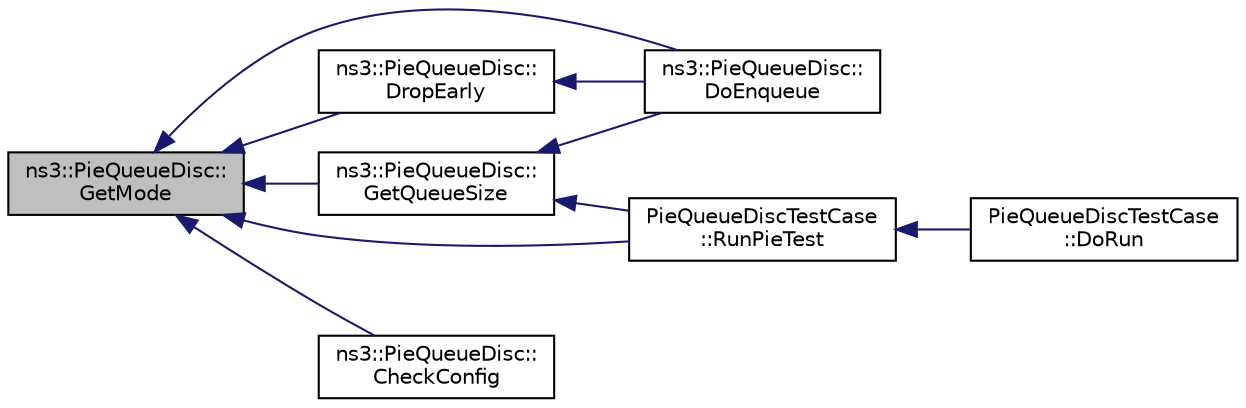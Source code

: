 digraph "ns3::PieQueueDisc::GetMode"
{
  edge [fontname="Helvetica",fontsize="10",labelfontname="Helvetica",labelfontsize="10"];
  node [fontname="Helvetica",fontsize="10",shape=record];
  rankdir="LR";
  Node1 [label="ns3::PieQueueDisc::\lGetMode",height=0.2,width=0.4,color="black", fillcolor="grey75", style="filled", fontcolor="black"];
  Node1 -> Node2 [dir="back",color="midnightblue",fontsize="10",style="solid"];
  Node2 [label="ns3::PieQueueDisc::\lGetQueueSize",height=0.2,width=0.4,color="black", fillcolor="white", style="filled",URL="$da/d04/classns3_1_1PieQueueDisc.html#ae8675ca8d1c18d43ca678f30040e8510",tooltip="Get the current value of the queue in bytes or packets. "];
  Node2 -> Node3 [dir="back",color="midnightblue",fontsize="10",style="solid"];
  Node3 [label="ns3::PieQueueDisc::\lDoEnqueue",height=0.2,width=0.4,color="black", fillcolor="white", style="filled",URL="$da/d04/classns3_1_1PieQueueDisc.html#a583c0ac9ca43810a32af239e23e31614"];
  Node2 -> Node4 [dir="back",color="midnightblue",fontsize="10",style="solid"];
  Node4 [label="PieQueueDiscTestCase\l::RunPieTest",height=0.2,width=0.4,color="black", fillcolor="white", style="filled",URL="$db/d32/classPieQueueDiscTestCase.html#a867584b1f677ae346ca8534819ef9be4"];
  Node4 -> Node5 [dir="back",color="midnightblue",fontsize="10",style="solid"];
  Node5 [label="PieQueueDiscTestCase\l::DoRun",height=0.2,width=0.4,color="black", fillcolor="white", style="filled",URL="$db/d32/classPieQueueDiscTestCase.html#a6d3523e534f7c31901dc55296402203b",tooltip="Implementation to actually run this TestCase. "];
  Node1 -> Node3 [dir="back",color="midnightblue",fontsize="10",style="solid"];
  Node1 -> Node6 [dir="back",color="midnightblue",fontsize="10",style="solid"];
  Node6 [label="ns3::PieQueueDisc::\lDropEarly",height=0.2,width=0.4,color="black", fillcolor="white", style="filled",URL="$da/d04/classns3_1_1PieQueueDisc.html#a73c30e9ac6e37ba9dd2a362f0b45e6e3",tooltip="Check if a packet needs to be dropped due to probability drop. "];
  Node6 -> Node3 [dir="back",color="midnightblue",fontsize="10",style="solid"];
  Node1 -> Node7 [dir="back",color="midnightblue",fontsize="10",style="solid"];
  Node7 [label="ns3::PieQueueDisc::\lCheckConfig",height=0.2,width=0.4,color="black", fillcolor="white", style="filled",URL="$da/d04/classns3_1_1PieQueueDisc.html#af6eda43da222e1013754c8ed50ebeda4"];
  Node1 -> Node4 [dir="back",color="midnightblue",fontsize="10",style="solid"];
}
